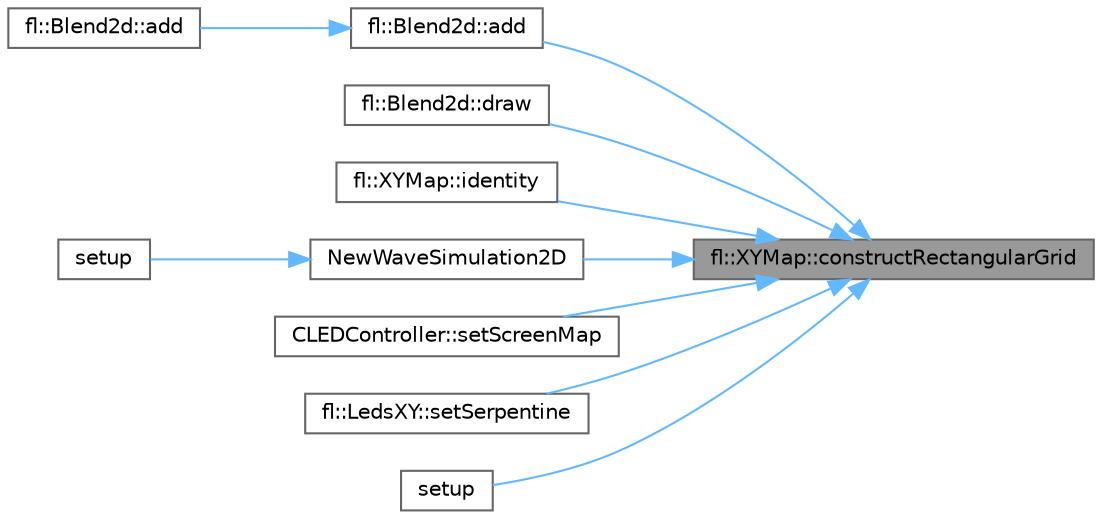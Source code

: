 digraph "fl::XYMap::constructRectangularGrid"
{
 // INTERACTIVE_SVG=YES
 // LATEX_PDF_SIZE
  bgcolor="transparent";
  edge [fontname=Helvetica,fontsize=10,labelfontname=Helvetica,labelfontsize=10];
  node [fontname=Helvetica,fontsize=10,shape=box,height=0.2,width=0.4];
  rankdir="RL";
  Node1 [id="Node000001",label="fl::XYMap::constructRectangularGrid",height=0.2,width=0.4,color="gray40", fillcolor="grey60", style="filled", fontcolor="black",tooltip=" "];
  Node1 -> Node2 [id="edge1_Node000001_Node000002",dir="back",color="steelblue1",style="solid",tooltip=" "];
  Node2 [id="Node000002",label="fl::Blend2d::add",height=0.2,width=0.4,color="grey40", fillcolor="white", style="filled",URL="$dc/d2b/classfl_1_1_blend2d_a5ee229ce7c02bd25ae86ef184dbccbcc.html#a5ee229ce7c02bd25ae86ef184dbccbcc",tooltip=" "];
  Node2 -> Node3 [id="edge2_Node000002_Node000003",dir="back",color="steelblue1",style="solid",tooltip=" "];
  Node3 [id="Node000003",label="fl::Blend2d::add",height=0.2,width=0.4,color="grey40", fillcolor="white", style="filled",URL="$dc/d2b/classfl_1_1_blend2d_aa6b753d9f7a72e49bb11b0e25a6a2948.html#aa6b753d9f7a72e49bb11b0e25a6a2948",tooltip=" "];
  Node1 -> Node4 [id="edge3_Node000001_Node000004",dir="back",color="steelblue1",style="solid",tooltip=" "];
  Node4 [id="Node000004",label="fl::Blend2d::draw",height=0.2,width=0.4,color="grey40", fillcolor="white", style="filled",URL="$dc/d2b/classfl_1_1_blend2d_ad965648c61fd795366282d3b797a612f.html#ad965648c61fd795366282d3b797a612f",tooltip=" "];
  Node1 -> Node5 [id="edge4_Node000001_Node000005",dir="back",color="steelblue1",style="solid",tooltip=" "];
  Node5 [id="Node000005",label="fl::XYMap::identity",height=0.2,width=0.4,color="grey40", fillcolor="white", style="filled",URL="$d0/dce/classfl_1_1_x_y_map_a9d96823fa1c0b72f68dbb67f1d8a8152.html#a9d96823fa1c0b72f68dbb67f1d8a8152",tooltip=" "];
  Node1 -> Node6 [id="edge5_Node000001_Node000006",dir="back",color="steelblue1",style="solid",tooltip=" "];
  Node6 [id="Node000006",label="NewWaveSimulation2D",height=0.2,width=0.4,color="grey40", fillcolor="white", style="filled",URL="$de/d3f/examples_2_downscale_2src_2wave_8cpp_a5b3bc4e56862b14d85eb4d03a0c81b44.html#a5b3bc4e56862b14d85eb4d03a0c81b44",tooltip=" "];
  Node6 -> Node7 [id="edge6_Node000006_Node000007",dir="back",color="steelblue1",style="solid",tooltip=" "];
  Node7 [id="Node000007",label="setup",height=0.2,width=0.4,color="grey40", fillcolor="white", style="filled",URL="$d7/d3b/complex_8h_a4fc01d736fe50cf5b977f755b675f11d.html#a4fc01d736fe50cf5b977f755b675f11d",tooltip=" "];
  Node1 -> Node8 [id="edge7_Node000001_Node000008",dir="back",color="steelblue1",style="solid",tooltip=" "];
  Node8 [id="Node000008",label="CLEDController::setScreenMap",height=0.2,width=0.4,color="grey40", fillcolor="white", style="filled",URL="$d6/d2c/class_c_l_e_d_controller_a5c9c089e913b688b78d74af3c4f2a29c.html#a5c9c089e913b688b78d74af3c4f2a29c",tooltip=" "];
  Node1 -> Node9 [id="edge8_Node000001_Node000009",dir="back",color="steelblue1",style="solid",tooltip=" "];
  Node9 [id="Node000009",label="fl::LedsXY::setSerpentine",height=0.2,width=0.4,color="grey40", fillcolor="white", style="filled",URL="$de/d43/classfl_1_1_leds_x_y_aa276575a5d40d208b21c8ac16e6abcb3.html#aa276575a5d40d208b21c8ac16e6abcb3",tooltip=" "];
  Node1 -> Node10 [id="edge9_Node000001_Node000010",dir="back",color="steelblue1",style="solid",tooltip=" "];
  Node10 [id="Node000010",label="setup",height=0.2,width=0.4,color="grey40", fillcolor="white", style="filled",URL="$d4/d06/curr_8h_a4fc01d736fe50cf5b977f755b675f11d.html#a4fc01d736fe50cf5b977f755b675f11d",tooltip=" "];
}
